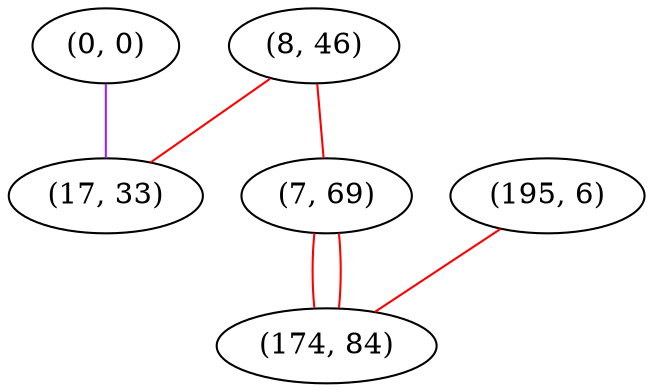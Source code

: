 graph "" {
"(8, 46)";
"(0, 0)";
"(17, 33)";
"(7, 69)";
"(195, 6)";
"(174, 84)";
"(8, 46)" -- "(7, 69)"  [color=red, key=0, weight=1];
"(8, 46)" -- "(17, 33)"  [color=red, key=0, weight=1];
"(0, 0)" -- "(17, 33)"  [color=purple, key=0, weight=4];
"(7, 69)" -- "(174, 84)"  [color=red, key=0, weight=1];
"(7, 69)" -- "(174, 84)"  [color=red, key=1, weight=1];
"(195, 6)" -- "(174, 84)"  [color=red, key=0, weight=1];
}
